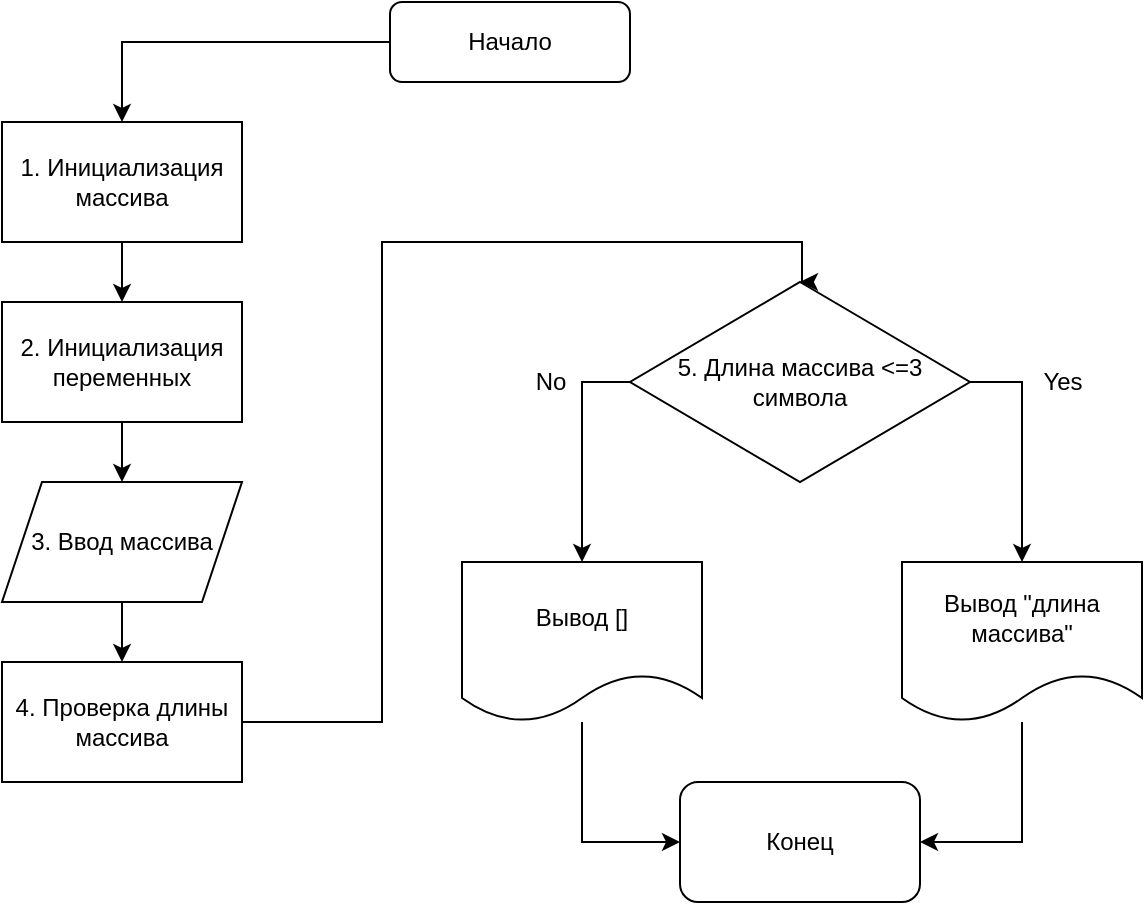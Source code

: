<mxfile version="20.5.3" type="device"><diagram id="-skpBlH_oYUf1Igd-amm" name="Страница 1"><mxGraphModel dx="1038" dy="489" grid="1" gridSize="10" guides="1" tooltips="1" connect="1" arrows="1" fold="1" page="1" pageScale="1" pageWidth="827" pageHeight="1169" math="0" shadow="0"><root><mxCell id="0"/><mxCell id="1" parent="0"/><mxCell id="hRunZ7_jX9LZL48E3do9-5" style="edgeStyle=orthogonalEdgeStyle;rounded=0;orthogonalLoop=1;jettySize=auto;html=1;entryX=0.5;entryY=0;entryDx=0;entryDy=0;" edge="1" parent="1" source="hRunZ7_jX9LZL48E3do9-1" target="hRunZ7_jX9LZL48E3do9-3"><mxGeometry relative="1" as="geometry"/></mxCell><mxCell id="hRunZ7_jX9LZL48E3do9-1" value="Начало" style="rounded=1;whiteSpace=wrap;html=1;" vertex="1" parent="1"><mxGeometry x="354" y="20" width="120" height="40" as="geometry"/></mxCell><mxCell id="hRunZ7_jX9LZL48E3do9-7" value="" style="edgeStyle=orthogonalEdgeStyle;rounded=0;orthogonalLoop=1;jettySize=auto;html=1;" edge="1" parent="1" source="hRunZ7_jX9LZL48E3do9-2" target="hRunZ7_jX9LZL48E3do9-4"><mxGeometry relative="1" as="geometry"/></mxCell><mxCell id="hRunZ7_jX9LZL48E3do9-2" value="2. Инициализация переменных" style="rounded=0;whiteSpace=wrap;html=1;" vertex="1" parent="1"><mxGeometry x="160" y="170" width="120" height="60" as="geometry"/></mxCell><mxCell id="hRunZ7_jX9LZL48E3do9-6" style="edgeStyle=orthogonalEdgeStyle;rounded=0;orthogonalLoop=1;jettySize=auto;html=1;entryX=0.5;entryY=0;entryDx=0;entryDy=0;" edge="1" parent="1" source="hRunZ7_jX9LZL48E3do9-3" target="hRunZ7_jX9LZL48E3do9-2"><mxGeometry relative="1" as="geometry"/></mxCell><mxCell id="hRunZ7_jX9LZL48E3do9-3" value="1. Инициализация массива" style="rounded=0;whiteSpace=wrap;html=1;" vertex="1" parent="1"><mxGeometry x="160" y="80" width="120" height="60" as="geometry"/></mxCell><mxCell id="hRunZ7_jX9LZL48E3do9-9" value="" style="edgeStyle=orthogonalEdgeStyle;rounded=0;orthogonalLoop=1;jettySize=auto;html=1;" edge="1" parent="1" source="hRunZ7_jX9LZL48E3do9-4" target="hRunZ7_jX9LZL48E3do9-8"><mxGeometry relative="1" as="geometry"/></mxCell><mxCell id="hRunZ7_jX9LZL48E3do9-4" value="3. Ввод массива" style="shape=parallelogram;perimeter=parallelogramPerimeter;whiteSpace=wrap;html=1;fixedSize=1;" vertex="1" parent="1"><mxGeometry x="160" y="260" width="120" height="60" as="geometry"/></mxCell><mxCell id="hRunZ7_jX9LZL48E3do9-12" style="edgeStyle=orthogonalEdgeStyle;rounded=0;orthogonalLoop=1;jettySize=auto;html=1;entryX=0.5;entryY=0;entryDx=0;entryDy=0;" edge="1" parent="1" source="hRunZ7_jX9LZL48E3do9-8" target="hRunZ7_jX9LZL48E3do9-10"><mxGeometry relative="1" as="geometry"><Array as="points"><mxPoint x="350" y="380"/><mxPoint x="350" y="140"/><mxPoint x="560" y="140"/></Array></mxGeometry></mxCell><mxCell id="hRunZ7_jX9LZL48E3do9-8" value="4. Проверка длины массива" style="rounded=0;whiteSpace=wrap;html=1;" vertex="1" parent="1"><mxGeometry x="160" y="350" width="120" height="60" as="geometry"/></mxCell><mxCell id="hRunZ7_jX9LZL48E3do9-16" style="edgeStyle=orthogonalEdgeStyle;rounded=0;orthogonalLoop=1;jettySize=auto;html=1;entryX=0.5;entryY=0;entryDx=0;entryDy=0;" edge="1" parent="1" source="hRunZ7_jX9LZL48E3do9-10" target="hRunZ7_jX9LZL48E3do9-13"><mxGeometry relative="1" as="geometry"><Array as="points"><mxPoint x="450" y="210"/></Array></mxGeometry></mxCell><mxCell id="hRunZ7_jX9LZL48E3do9-18" style="edgeStyle=orthogonalEdgeStyle;rounded=0;orthogonalLoop=1;jettySize=auto;html=1;exitX=1;exitY=0.5;exitDx=0;exitDy=0;entryX=0.5;entryY=0;entryDx=0;entryDy=0;" edge="1" parent="1" source="hRunZ7_jX9LZL48E3do9-10" target="hRunZ7_jX9LZL48E3do9-14"><mxGeometry relative="1" as="geometry"><Array as="points"><mxPoint x="670" y="210"/></Array></mxGeometry></mxCell><mxCell id="hRunZ7_jX9LZL48E3do9-10" value="5. Длина массива &amp;lt;=3 символа" style="rhombus;whiteSpace=wrap;html=1;" vertex="1" parent="1"><mxGeometry x="474" y="160" width="170" height="100" as="geometry"/></mxCell><mxCell id="hRunZ7_jX9LZL48E3do9-24" style="edgeStyle=orthogonalEdgeStyle;rounded=0;orthogonalLoop=1;jettySize=auto;html=1;entryX=0;entryY=0.5;entryDx=0;entryDy=0;" edge="1" parent="1" source="hRunZ7_jX9LZL48E3do9-13" target="hRunZ7_jX9LZL48E3do9-23"><mxGeometry relative="1" as="geometry"/></mxCell><mxCell id="hRunZ7_jX9LZL48E3do9-13" value="Вывод []" style="shape=document;whiteSpace=wrap;html=1;boundedLbl=1;" vertex="1" parent="1"><mxGeometry x="390" y="300" width="120" height="80" as="geometry"/></mxCell><mxCell id="hRunZ7_jX9LZL48E3do9-25" style="edgeStyle=orthogonalEdgeStyle;rounded=0;orthogonalLoop=1;jettySize=auto;html=1;entryX=1;entryY=0.5;entryDx=0;entryDy=0;" edge="1" parent="1" source="hRunZ7_jX9LZL48E3do9-14" target="hRunZ7_jX9LZL48E3do9-23"><mxGeometry relative="1" as="geometry"/></mxCell><mxCell id="hRunZ7_jX9LZL48E3do9-14" value="Вывод &quot;длина массива&quot;" style="shape=document;whiteSpace=wrap;html=1;boundedLbl=1;" vertex="1" parent="1"><mxGeometry x="610" y="300" width="120" height="80" as="geometry"/></mxCell><mxCell id="hRunZ7_jX9LZL48E3do9-20" value="Yes" style="text;html=1;resizable=0;autosize=1;align=center;verticalAlign=middle;points=[];fillColor=none;strokeColor=none;rounded=0;" vertex="1" parent="1"><mxGeometry x="670" y="195" width="40" height="30" as="geometry"/></mxCell><mxCell id="hRunZ7_jX9LZL48E3do9-22" value="No" style="text;html=1;resizable=0;autosize=1;align=center;verticalAlign=middle;points=[];fillColor=none;strokeColor=none;rounded=0;" vertex="1" parent="1"><mxGeometry x="414" y="195" width="40" height="30" as="geometry"/></mxCell><mxCell id="hRunZ7_jX9LZL48E3do9-23" value="Конец" style="rounded=1;whiteSpace=wrap;html=1;" vertex="1" parent="1"><mxGeometry x="499" y="410" width="120" height="60" as="geometry"/></mxCell></root></mxGraphModel></diagram></mxfile>